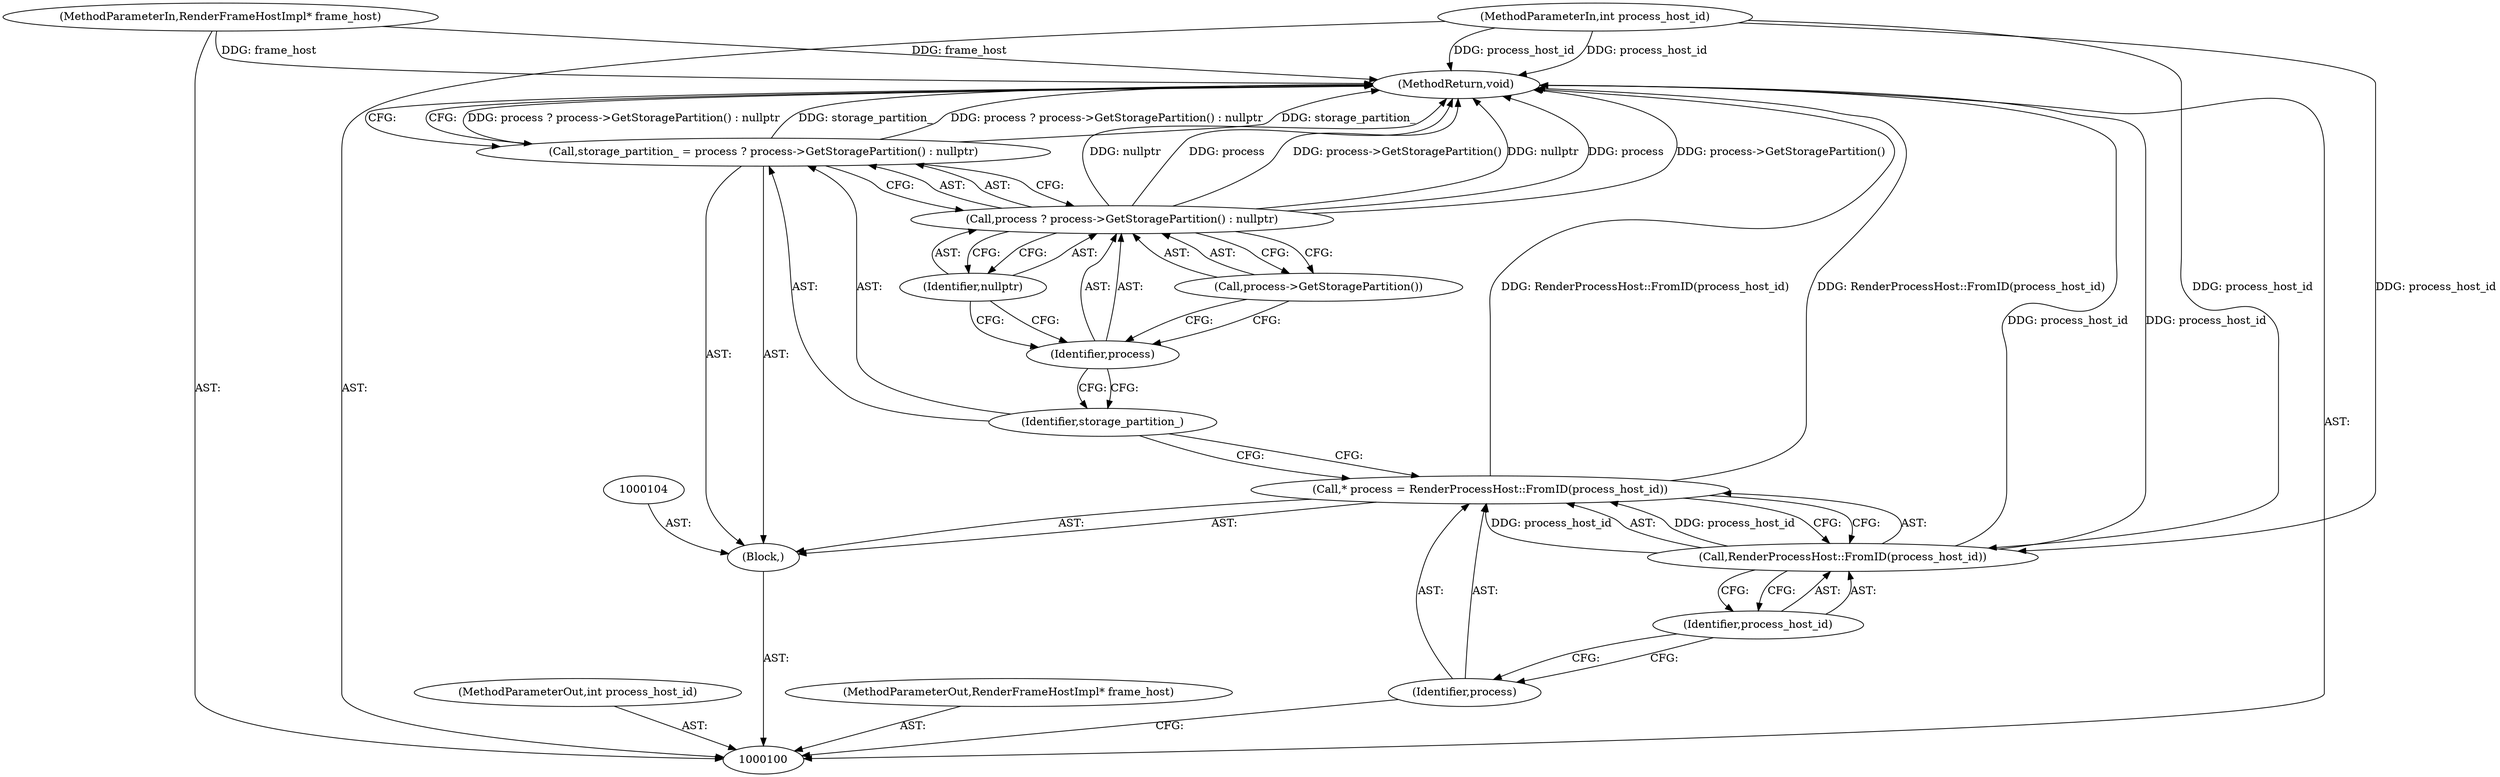 digraph "0_Chrome_3c8e4852477d5b1e2da877808c998dc57db9460f_33" {
"1000115" [label="(MethodReturn,void)"];
"1000101" [label="(MethodParameterIn,int process_host_id)"];
"1000140" [label="(MethodParameterOut,int process_host_id)"];
"1000102" [label="(MethodParameterIn,RenderFrameHostImpl* frame_host)"];
"1000141" [label="(MethodParameterOut,RenderFrameHostImpl* frame_host)"];
"1000103" [label="(Block,)"];
"1000105" [label="(Call,* process = RenderProcessHost::FromID(process_host_id))"];
"1000106" [label="(Identifier,process)"];
"1000107" [label="(Call,RenderProcessHost::FromID(process_host_id))"];
"1000108" [label="(Identifier,process_host_id)"];
"1000109" [label="(Call,storage_partition_ = process ? process->GetStoragePartition() : nullptr)"];
"1000110" [label="(Identifier,storage_partition_)"];
"1000111" [label="(Call,process ? process->GetStoragePartition() : nullptr)"];
"1000112" [label="(Identifier,process)"];
"1000113" [label="(Call,process->GetStoragePartition())"];
"1000114" [label="(Identifier,nullptr)"];
"1000115" -> "1000100"  [label="AST: "];
"1000115" -> "1000109"  [label="CFG: "];
"1000107" -> "1000115"  [label="DDG: process_host_id"];
"1000105" -> "1000115"  [label="DDG: RenderProcessHost::FromID(process_host_id)"];
"1000111" -> "1000115"  [label="DDG: nullptr"];
"1000111" -> "1000115"  [label="DDG: process"];
"1000111" -> "1000115"  [label="DDG: process->GetStoragePartition()"];
"1000109" -> "1000115"  [label="DDG: process ? process->GetStoragePartition() : nullptr"];
"1000109" -> "1000115"  [label="DDG: storage_partition_"];
"1000102" -> "1000115"  [label="DDG: frame_host"];
"1000101" -> "1000115"  [label="DDG: process_host_id"];
"1000101" -> "1000100"  [label="AST: "];
"1000101" -> "1000115"  [label="DDG: process_host_id"];
"1000101" -> "1000107"  [label="DDG: process_host_id"];
"1000140" -> "1000100"  [label="AST: "];
"1000102" -> "1000100"  [label="AST: "];
"1000102" -> "1000115"  [label="DDG: frame_host"];
"1000141" -> "1000100"  [label="AST: "];
"1000103" -> "1000100"  [label="AST: "];
"1000104" -> "1000103"  [label="AST: "];
"1000105" -> "1000103"  [label="AST: "];
"1000109" -> "1000103"  [label="AST: "];
"1000105" -> "1000103"  [label="AST: "];
"1000105" -> "1000107"  [label="CFG: "];
"1000106" -> "1000105"  [label="AST: "];
"1000107" -> "1000105"  [label="AST: "];
"1000110" -> "1000105"  [label="CFG: "];
"1000105" -> "1000115"  [label="DDG: RenderProcessHost::FromID(process_host_id)"];
"1000107" -> "1000105"  [label="DDG: process_host_id"];
"1000106" -> "1000105"  [label="AST: "];
"1000106" -> "1000100"  [label="CFG: "];
"1000108" -> "1000106"  [label="CFG: "];
"1000107" -> "1000105"  [label="AST: "];
"1000107" -> "1000108"  [label="CFG: "];
"1000108" -> "1000107"  [label="AST: "];
"1000105" -> "1000107"  [label="CFG: "];
"1000107" -> "1000115"  [label="DDG: process_host_id"];
"1000107" -> "1000105"  [label="DDG: process_host_id"];
"1000101" -> "1000107"  [label="DDG: process_host_id"];
"1000108" -> "1000107"  [label="AST: "];
"1000108" -> "1000106"  [label="CFG: "];
"1000107" -> "1000108"  [label="CFG: "];
"1000109" -> "1000103"  [label="AST: "];
"1000109" -> "1000111"  [label="CFG: "];
"1000110" -> "1000109"  [label="AST: "];
"1000111" -> "1000109"  [label="AST: "];
"1000115" -> "1000109"  [label="CFG: "];
"1000109" -> "1000115"  [label="DDG: process ? process->GetStoragePartition() : nullptr"];
"1000109" -> "1000115"  [label="DDG: storage_partition_"];
"1000110" -> "1000109"  [label="AST: "];
"1000110" -> "1000105"  [label="CFG: "];
"1000112" -> "1000110"  [label="CFG: "];
"1000111" -> "1000109"  [label="AST: "];
"1000111" -> "1000113"  [label="CFG: "];
"1000111" -> "1000114"  [label="CFG: "];
"1000112" -> "1000111"  [label="AST: "];
"1000113" -> "1000111"  [label="AST: "];
"1000114" -> "1000111"  [label="AST: "];
"1000109" -> "1000111"  [label="CFG: "];
"1000111" -> "1000115"  [label="DDG: nullptr"];
"1000111" -> "1000115"  [label="DDG: process"];
"1000111" -> "1000115"  [label="DDG: process->GetStoragePartition()"];
"1000112" -> "1000111"  [label="AST: "];
"1000112" -> "1000110"  [label="CFG: "];
"1000113" -> "1000112"  [label="CFG: "];
"1000114" -> "1000112"  [label="CFG: "];
"1000113" -> "1000111"  [label="AST: "];
"1000113" -> "1000112"  [label="CFG: "];
"1000111" -> "1000113"  [label="CFG: "];
"1000114" -> "1000111"  [label="AST: "];
"1000114" -> "1000112"  [label="CFG: "];
"1000111" -> "1000114"  [label="CFG: "];
}
